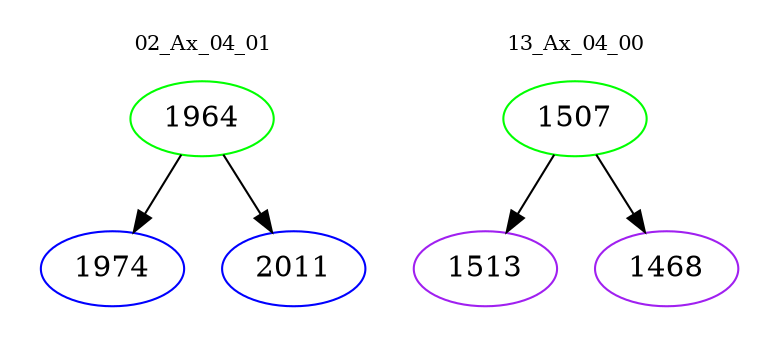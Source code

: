 digraph{
subgraph cluster_0 {
color = white
label = "02_Ax_04_01";
fontsize=10;
T0_1964 [label="1964", color="green"]
T0_1964 -> T0_1974 [color="black"]
T0_1974 [label="1974", color="blue"]
T0_1964 -> T0_2011 [color="black"]
T0_2011 [label="2011", color="blue"]
}
subgraph cluster_1 {
color = white
label = "13_Ax_04_00";
fontsize=10;
T1_1507 [label="1507", color="green"]
T1_1507 -> T1_1513 [color="black"]
T1_1513 [label="1513", color="purple"]
T1_1507 -> T1_1468 [color="black"]
T1_1468 [label="1468", color="purple"]
}
}

